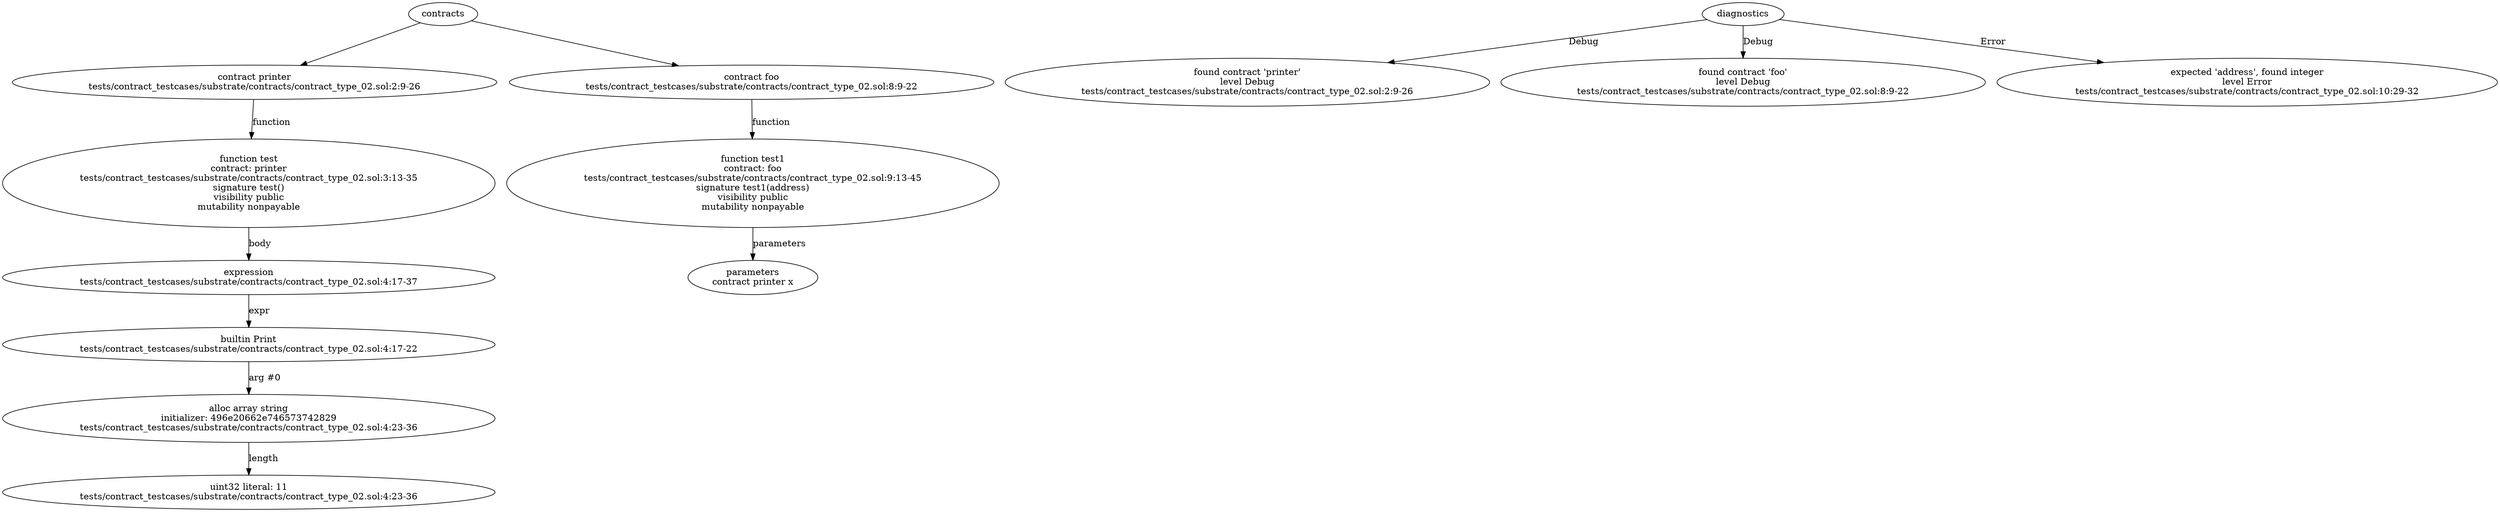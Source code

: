strict digraph "tests/contract_testcases/substrate/contracts/contract_type_02.sol" {
	contract [label="contract printer\ntests/contract_testcases/substrate/contracts/contract_type_02.sol:2:9-26"]
	test [label="function test\ncontract: printer\ntests/contract_testcases/substrate/contracts/contract_type_02.sol:3:13-35\nsignature test()\nvisibility public\nmutability nonpayable"]
	expr [label="expression\ntests/contract_testcases/substrate/contracts/contract_type_02.sol:4:17-37"]
	builtins [label="builtin Print\ntests/contract_testcases/substrate/contracts/contract_type_02.sol:4:17-22"]
	alloc_array [label="alloc array string\ninitializer: 496e20662e746573742829\ntests/contract_testcases/substrate/contracts/contract_type_02.sol:4:23-36"]
	number_literal [label="uint32 literal: 11\ntests/contract_testcases/substrate/contracts/contract_type_02.sol:4:23-36"]
	contract_7 [label="contract foo\ntests/contract_testcases/substrate/contracts/contract_type_02.sol:8:9-22"]
	test1 [label="function test1\ncontract: foo\ntests/contract_testcases/substrate/contracts/contract_type_02.sol:9:13-45\nsignature test1(address)\nvisibility public\nmutability nonpayable"]
	parameters [label="parameters\ncontract printer x"]
	diagnostic [label="found contract 'printer'\nlevel Debug\ntests/contract_testcases/substrate/contracts/contract_type_02.sol:2:9-26"]
	diagnostic_12 [label="found contract 'foo'\nlevel Debug\ntests/contract_testcases/substrate/contracts/contract_type_02.sol:8:9-22"]
	diagnostic_13 [label="expected 'address', found integer\nlevel Error\ntests/contract_testcases/substrate/contracts/contract_type_02.sol:10:29-32"]
	contracts -> contract
	contract -> test [label="function"]
	test -> expr [label="body"]
	expr -> builtins [label="expr"]
	builtins -> alloc_array [label="arg #0"]
	alloc_array -> number_literal [label="length"]
	contracts -> contract_7
	contract_7 -> test1 [label="function"]
	test1 -> parameters [label="parameters"]
	diagnostics -> diagnostic [label="Debug"]
	diagnostics -> diagnostic_12 [label="Debug"]
	diagnostics -> diagnostic_13 [label="Error"]
}
